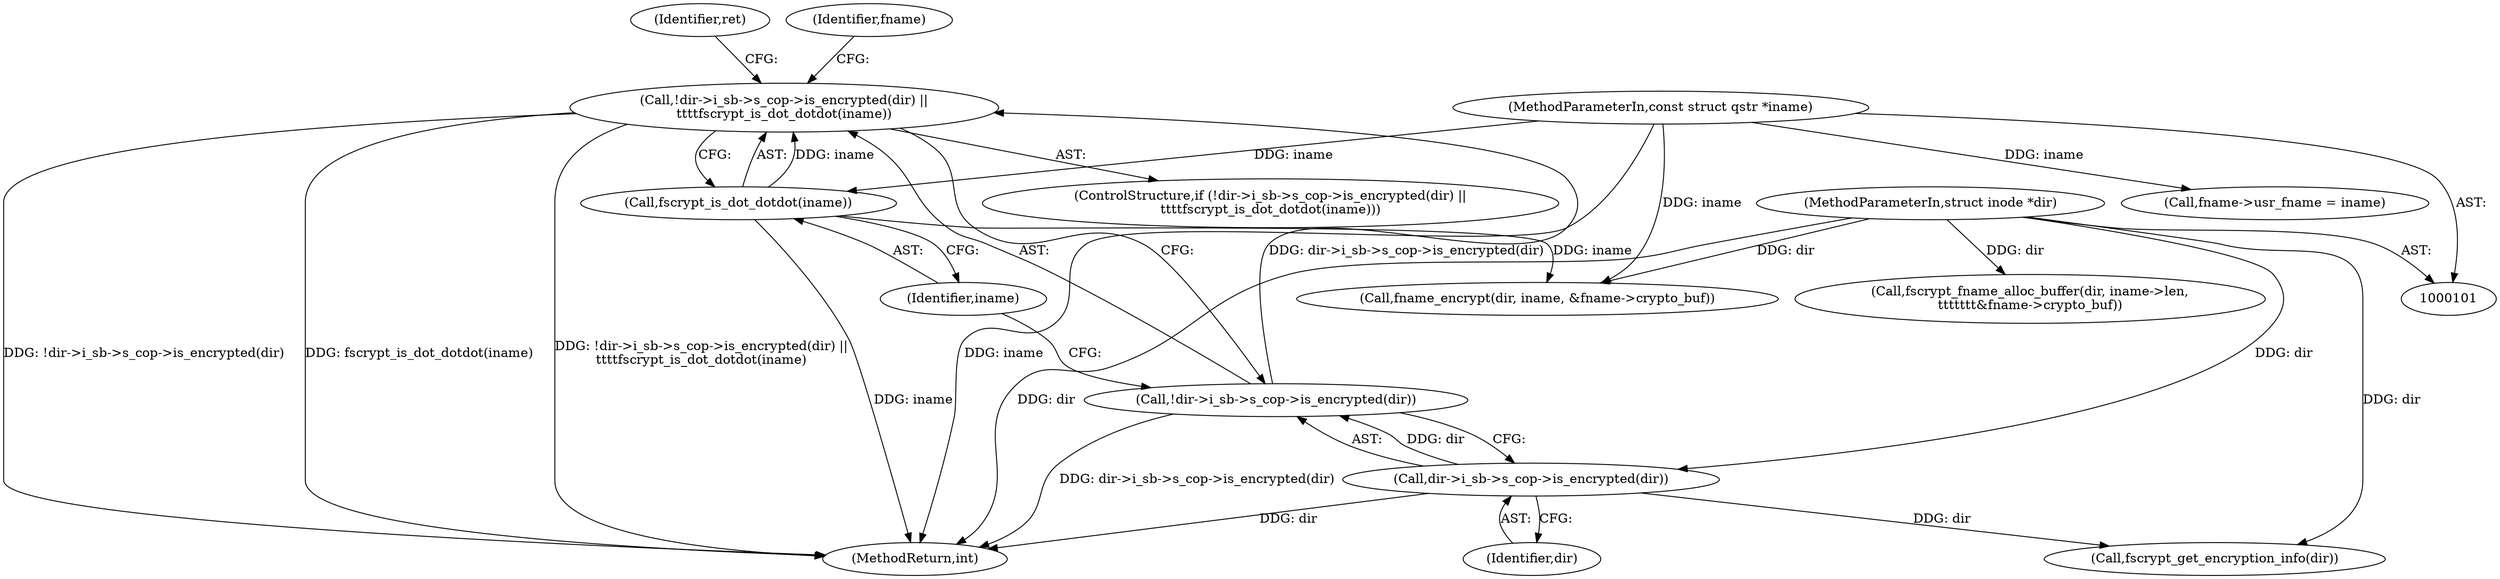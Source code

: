digraph "0_linux_1b53cf9815bb4744958d41f3795d5d5a1d365e2d_0@API" {
"1000126" [label="(Call,!dir->i_sb->s_cop->is_encrypted(dir) ||\n\t\t\t\tfscrypt_is_dot_dotdot(iname))"];
"1000127" [label="(Call,!dir->i_sb->s_cop->is_encrypted(dir))"];
"1000128" [label="(Call,dir->i_sb->s_cop->is_encrypted(dir))"];
"1000102" [label="(MethodParameterIn,struct inode *dir)"];
"1000130" [label="(Call,fscrypt_is_dot_dotdot(iname))"];
"1000103" [label="(MethodParameterIn,const struct qstr *iname)"];
"1000125" [label="(ControlStructure,if (!dir->i_sb->s_cop->is_encrypted(dir) ||\n\t\t\t\tfscrypt_is_dot_dotdot(iname)))"];
"1000156" [label="(Identifier,ret)"];
"1000129" [label="(Identifier,dir)"];
"1000157" [label="(Call,fscrypt_get_encryption_info(dir))"];
"1000190" [label="(Call,fname_encrypt(dir, iname, &fname->crypto_buf))"];
"1000127" [label="(Call,!dir->i_sb->s_cop->is_encrypted(dir))"];
"1000136" [label="(Identifier,fname)"];
"1000103" [label="(MethodParameterIn,const struct qstr *iname)"];
"1000126" [label="(Call,!dir->i_sb->s_cop->is_encrypted(dir) ||\n\t\t\t\tfscrypt_is_dot_dotdot(iname))"];
"1000128" [label="(Call,dir->i_sb->s_cop->is_encrypted(dir))"];
"1000377" [label="(MethodReturn,int)"];
"1000102" [label="(MethodParameterIn,struct inode *dir)"];
"1000120" [label="(Call,fname->usr_fname = iname)"];
"1000175" [label="(Call,fscrypt_fname_alloc_buffer(dir, iname->len,\n\t\t\t\t\t\t\t&fname->crypto_buf))"];
"1000131" [label="(Identifier,iname)"];
"1000130" [label="(Call,fscrypt_is_dot_dotdot(iname))"];
"1000126" -> "1000125"  [label="AST: "];
"1000126" -> "1000127"  [label="CFG: "];
"1000126" -> "1000130"  [label="CFG: "];
"1000127" -> "1000126"  [label="AST: "];
"1000130" -> "1000126"  [label="AST: "];
"1000136" -> "1000126"  [label="CFG: "];
"1000156" -> "1000126"  [label="CFG: "];
"1000126" -> "1000377"  [label="DDG: !dir->i_sb->s_cop->is_encrypted(dir)"];
"1000126" -> "1000377"  [label="DDG: fscrypt_is_dot_dotdot(iname)"];
"1000126" -> "1000377"  [label="DDG: !dir->i_sb->s_cop->is_encrypted(dir) ||\n\t\t\t\tfscrypt_is_dot_dotdot(iname)"];
"1000127" -> "1000126"  [label="DDG: dir->i_sb->s_cop->is_encrypted(dir)"];
"1000130" -> "1000126"  [label="DDG: iname"];
"1000127" -> "1000128"  [label="CFG: "];
"1000128" -> "1000127"  [label="AST: "];
"1000131" -> "1000127"  [label="CFG: "];
"1000127" -> "1000377"  [label="DDG: dir->i_sb->s_cop->is_encrypted(dir)"];
"1000128" -> "1000127"  [label="DDG: dir"];
"1000128" -> "1000129"  [label="CFG: "];
"1000129" -> "1000128"  [label="AST: "];
"1000128" -> "1000377"  [label="DDG: dir"];
"1000102" -> "1000128"  [label="DDG: dir"];
"1000128" -> "1000157"  [label="DDG: dir"];
"1000102" -> "1000101"  [label="AST: "];
"1000102" -> "1000377"  [label="DDG: dir"];
"1000102" -> "1000157"  [label="DDG: dir"];
"1000102" -> "1000175"  [label="DDG: dir"];
"1000102" -> "1000190"  [label="DDG: dir"];
"1000130" -> "1000131"  [label="CFG: "];
"1000131" -> "1000130"  [label="AST: "];
"1000130" -> "1000377"  [label="DDG: iname"];
"1000103" -> "1000130"  [label="DDG: iname"];
"1000130" -> "1000190"  [label="DDG: iname"];
"1000103" -> "1000101"  [label="AST: "];
"1000103" -> "1000377"  [label="DDG: iname"];
"1000103" -> "1000120"  [label="DDG: iname"];
"1000103" -> "1000190"  [label="DDG: iname"];
}
